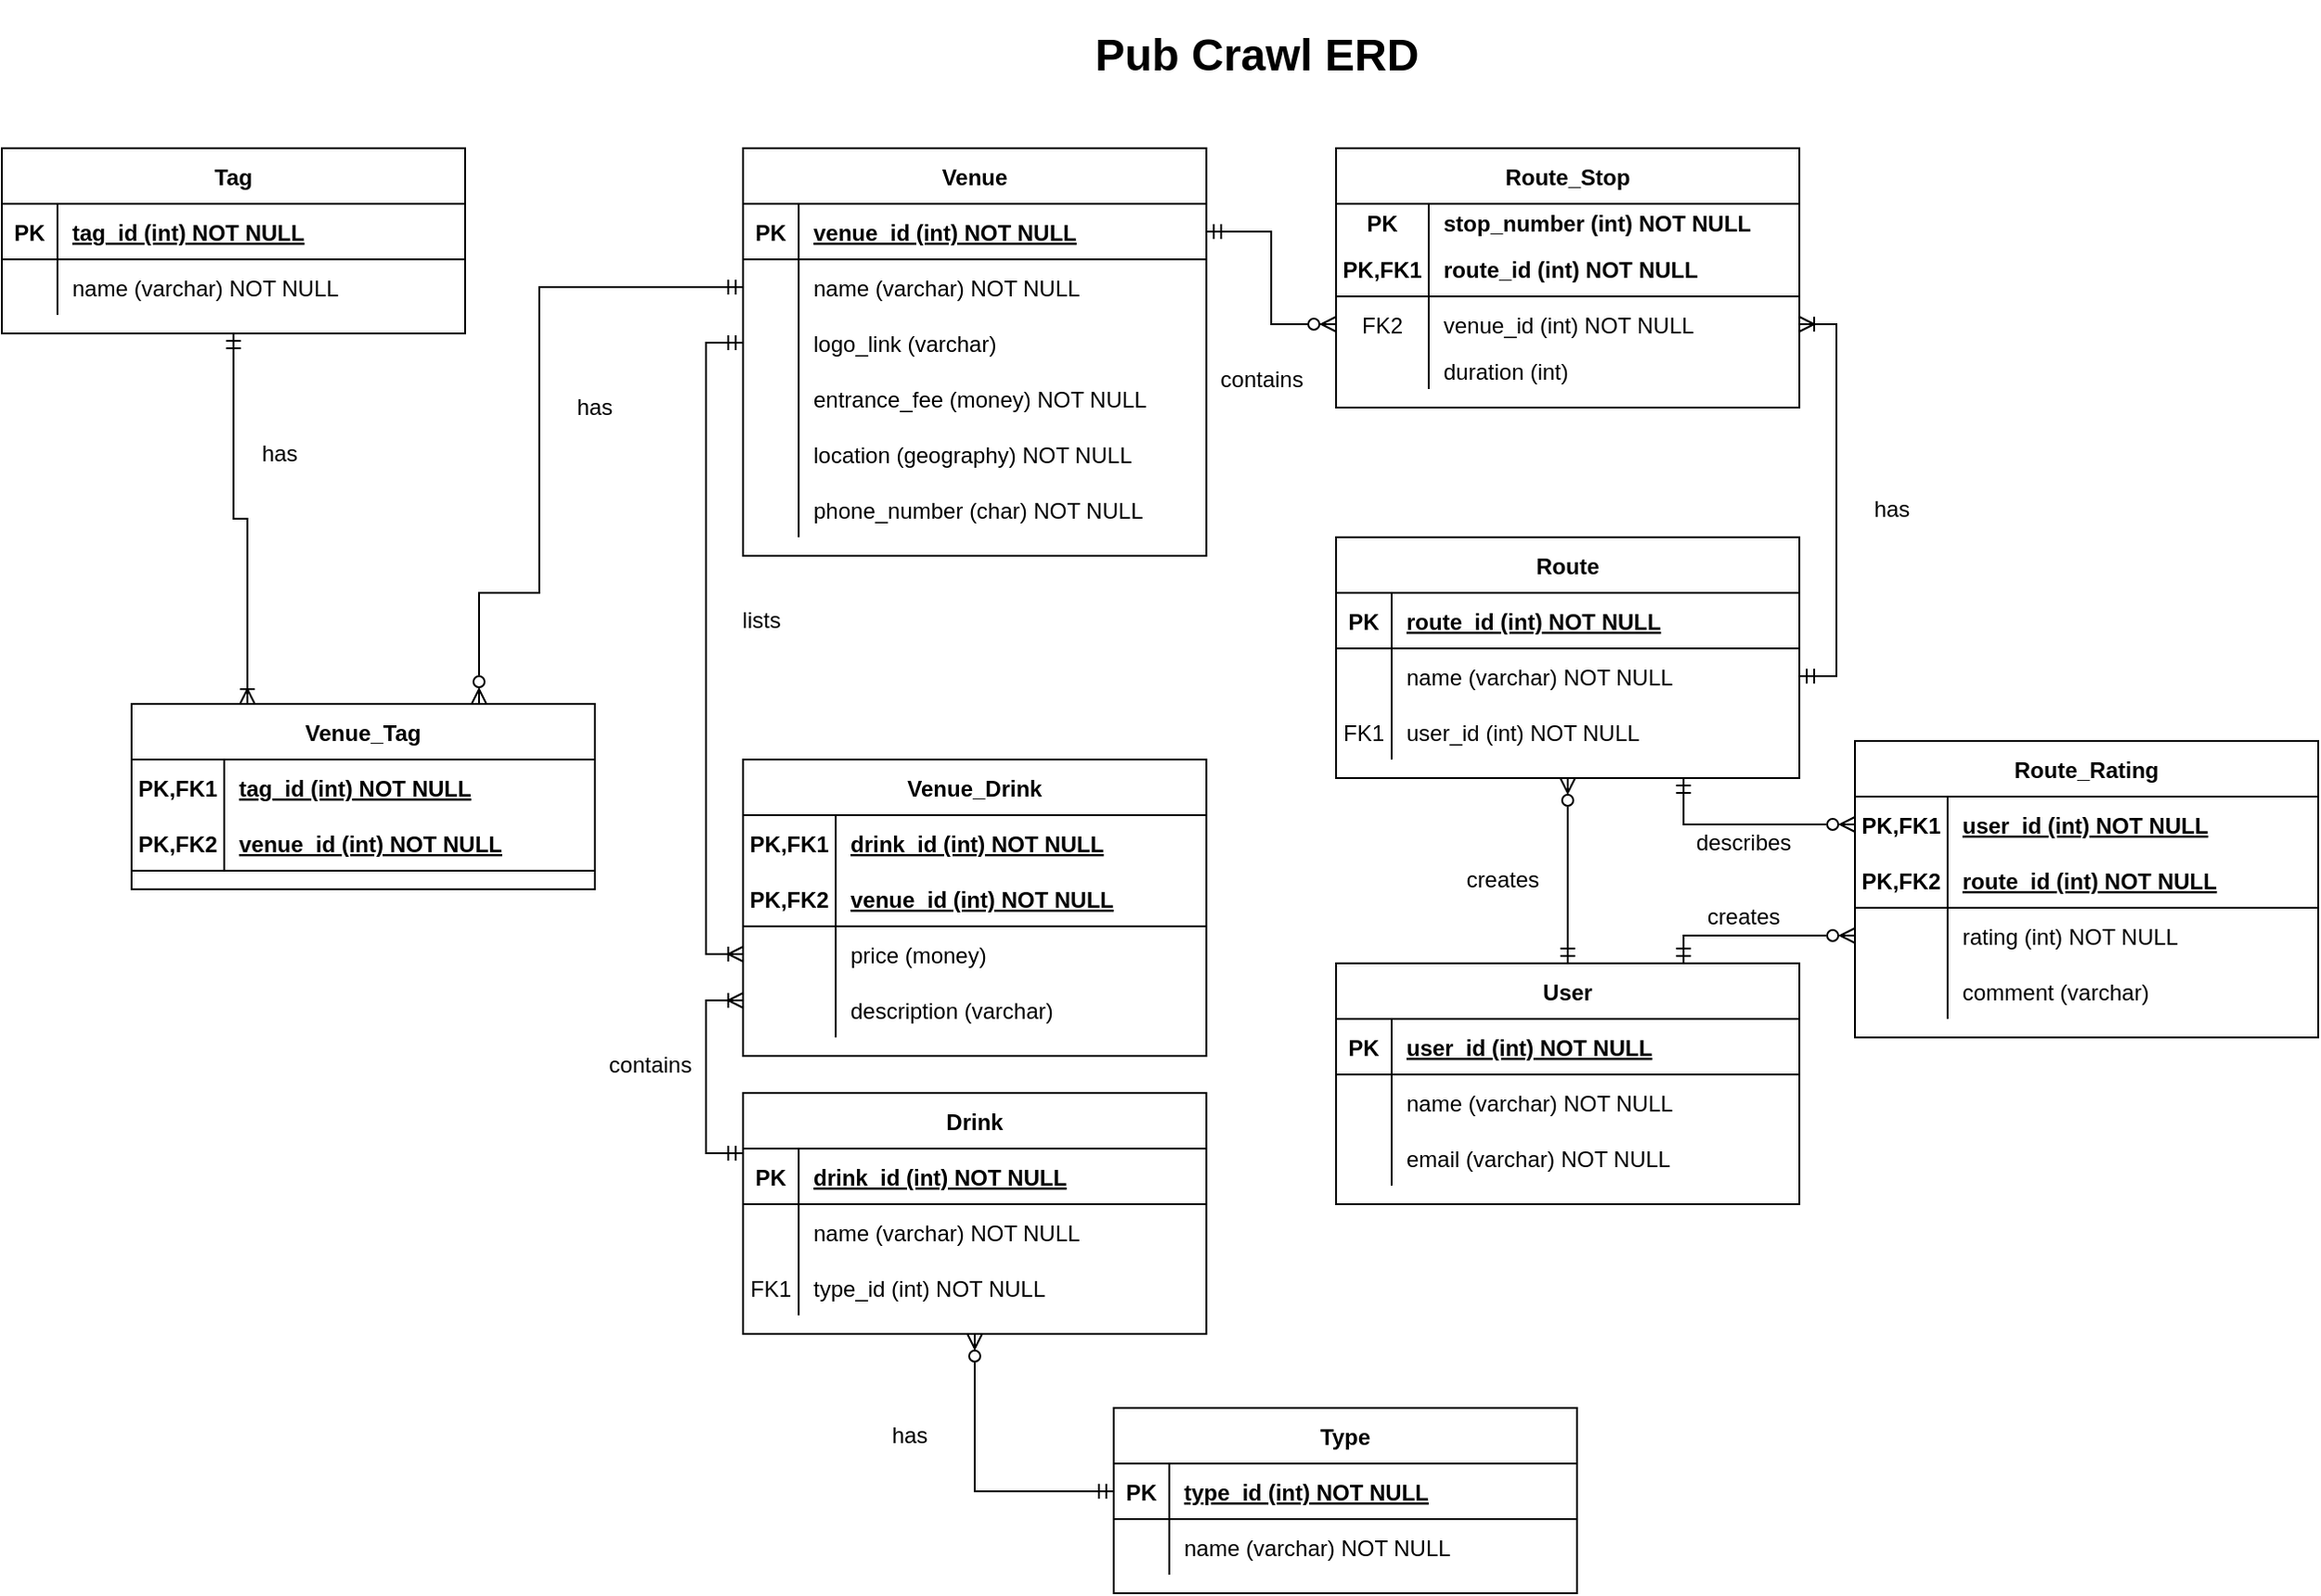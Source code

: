 <mxfile version="16.6.3" type="device"><diagram id="q8VqLJ0cI4sKRoZb-vTl" name="Page-1"><mxGraphModel dx="1422" dy="762" grid="1" gridSize="10" guides="1" tooltips="1" connect="1" arrows="1" fold="1" page="1" pageScale="1" pageWidth="850" pageHeight="1100" math="0" shadow="0"><root><mxCell id="0"/><mxCell id="1" parent="0"/><mxCell id="nJs7-vXQWtNhp1QJfy0s-273" value="" style="edgeStyle=orthogonalEdgeStyle;endArrow=ERzeroToMany;startArrow=ERmandOne;endFill=1;startFill=0;rounded=0;" parent="1" source="nJs7-vXQWtNhp1QJfy0s-302" target="nJs7-vXQWtNhp1QJfy0s-278" edge="1"><mxGeometry width="100" height="100" relative="1" as="geometry"><mxPoint x="660" y="710" as="sourcePoint"/><mxPoint x="760" y="610" as="targetPoint"/></mxGeometry></mxCell><mxCell id="nJs7-vXQWtNhp1QJfy0s-274" value="Route_Stop" style="shape=table;startSize=30;container=1;collapsible=1;childLayout=tableLayout;fixedRows=1;rowLines=0;fontStyle=1;align=center;resizeLast=1;" parent="1" vertex="1"><mxGeometry x="760" y="110" width="250" height="140" as="geometry"/></mxCell><mxCell id="nJs7-vXQWtNhp1QJfy0s-287" value="" style="shape=partialRectangle;collapsible=0;dropTarget=0;pointerEvents=0;fillColor=none;points=[[0,0.5],[1,0.5]];portConstraint=eastwest;top=0;left=0;right=0;bottom=0;" parent="nJs7-vXQWtNhp1QJfy0s-274" vertex="1"><mxGeometry y="30" width="250" height="20" as="geometry"/></mxCell><mxCell id="nJs7-vXQWtNhp1QJfy0s-288" value="PK" style="shape=partialRectangle;overflow=hidden;connectable=0;fillColor=none;top=0;left=0;bottom=0;right=0;fontStyle=1" parent="nJs7-vXQWtNhp1QJfy0s-287" vertex="1"><mxGeometry width="50" height="20" as="geometry"><mxRectangle width="50" height="20" as="alternateBounds"/></mxGeometry></mxCell><mxCell id="nJs7-vXQWtNhp1QJfy0s-289" value="stop_number (int) NOT NULL" style="shape=partialRectangle;overflow=hidden;connectable=0;fillColor=none;top=0;left=0;bottom=0;right=0;align=left;spacingLeft=6;fontStyle=1" parent="nJs7-vXQWtNhp1QJfy0s-287" vertex="1"><mxGeometry x="50" width="200" height="20" as="geometry"><mxRectangle width="200" height="20" as="alternateBounds"/></mxGeometry></mxCell><mxCell id="nJs7-vXQWtNhp1QJfy0s-275" value="" style="shape=partialRectangle;collapsible=0;dropTarget=0;pointerEvents=0;fillColor=none;points=[[0,0.5],[1,0.5]];portConstraint=eastwest;top=0;left=0;right=0;bottom=1;" parent="nJs7-vXQWtNhp1QJfy0s-274" vertex="1"><mxGeometry y="50" width="250" height="30" as="geometry"/></mxCell><mxCell id="nJs7-vXQWtNhp1QJfy0s-276" value="PK,FK1" style="shape=partialRectangle;overflow=hidden;connectable=0;fillColor=none;top=0;left=0;bottom=0;right=0;fontStyle=1;" parent="nJs7-vXQWtNhp1QJfy0s-275" vertex="1"><mxGeometry width="50" height="30" as="geometry"><mxRectangle width="50" height="30" as="alternateBounds"/></mxGeometry></mxCell><mxCell id="nJs7-vXQWtNhp1QJfy0s-277" value="" style="shape=partialRectangle;overflow=hidden;connectable=0;fillColor=none;top=0;left=0;bottom=0;right=0;align=left;spacingLeft=6;fontStyle=5;" parent="nJs7-vXQWtNhp1QJfy0s-275" vertex="1"><mxGeometry x="50" width="200" height="30" as="geometry"><mxRectangle width="200" height="30" as="alternateBounds"/></mxGeometry></mxCell><mxCell id="nJs7-vXQWtNhp1QJfy0s-278" value="" style="shape=partialRectangle;collapsible=0;dropTarget=0;pointerEvents=0;fillColor=none;points=[[0,0.5],[1,0.5]];portConstraint=eastwest;top=0;left=0;right=0;bottom=0;" parent="nJs7-vXQWtNhp1QJfy0s-274" vertex="1"><mxGeometry y="80" width="250" height="30" as="geometry"/></mxCell><mxCell id="nJs7-vXQWtNhp1QJfy0s-279" value="FK2" style="shape=partialRectangle;overflow=hidden;connectable=0;fillColor=none;top=0;left=0;bottom=0;right=0;" parent="nJs7-vXQWtNhp1QJfy0s-278" vertex="1"><mxGeometry width="50" height="30" as="geometry"><mxRectangle width="50" height="30" as="alternateBounds"/></mxGeometry></mxCell><mxCell id="nJs7-vXQWtNhp1QJfy0s-280" value="venue_id (int) NOT NULL" style="shape=partialRectangle;overflow=hidden;connectable=0;fillColor=none;top=0;left=0;bottom=0;right=0;align=left;spacingLeft=6;" parent="nJs7-vXQWtNhp1QJfy0s-278" vertex="1"><mxGeometry x="50" width="200" height="30" as="geometry"><mxRectangle width="200" height="30" as="alternateBounds"/></mxGeometry></mxCell><mxCell id="nJs7-vXQWtNhp1QJfy0s-284" value="" style="shape=partialRectangle;collapsible=0;dropTarget=0;pointerEvents=0;fillColor=none;points=[[0,0.5],[1,0.5]];portConstraint=eastwest;top=0;left=0;right=0;bottom=0;" parent="nJs7-vXQWtNhp1QJfy0s-274" vertex="1"><mxGeometry y="110" width="250" height="20" as="geometry"/></mxCell><mxCell id="nJs7-vXQWtNhp1QJfy0s-285" value="" style="shape=partialRectangle;overflow=hidden;connectable=0;fillColor=none;top=0;left=0;bottom=0;right=0;" parent="nJs7-vXQWtNhp1QJfy0s-284" vertex="1"><mxGeometry width="50" height="20" as="geometry"><mxRectangle width="50" height="20" as="alternateBounds"/></mxGeometry></mxCell><mxCell id="nJs7-vXQWtNhp1QJfy0s-286" value="duration (int) " style="shape=partialRectangle;overflow=hidden;connectable=0;fillColor=none;top=0;left=0;bottom=0;right=0;align=left;spacingLeft=6;" parent="nJs7-vXQWtNhp1QJfy0s-284" vertex="1"><mxGeometry x="50" width="200" height="20" as="geometry"><mxRectangle width="200" height="20" as="alternateBounds"/></mxGeometry></mxCell><mxCell id="nJs7-vXQWtNhp1QJfy0s-290" style="edgeStyle=orthogonalEdgeStyle;rounded=0;orthogonalLoop=1;jettySize=auto;html=1;exitX=0.5;exitY=1;exitDx=0;exitDy=0;entryX=0.5;entryY=0;entryDx=0;entryDy=0;startArrow=ERzeroToMany;startFill=0;endArrow=ERmandOne;endFill=0;" parent="1" source="nJs7-vXQWtNhp1QJfy0s-291" target="nJs7-vXQWtNhp1QJfy0s-353" edge="1"><mxGeometry relative="1" as="geometry"/></mxCell><mxCell id="nJs7-vXQWtNhp1QJfy0s-291" value="Route" style="shape=table;startSize=30;container=1;collapsible=1;childLayout=tableLayout;fixedRows=1;rowLines=0;fontStyle=1;align=center;resizeLast=1;" parent="1" vertex="1"><mxGeometry x="760" y="320" width="250" height="130" as="geometry"/></mxCell><mxCell id="nJs7-vXQWtNhp1QJfy0s-292" value="" style="shape=partialRectangle;collapsible=0;dropTarget=0;pointerEvents=0;fillColor=none;points=[[0,0.5],[1,0.5]];portConstraint=eastwest;top=0;left=0;right=0;bottom=1;" parent="nJs7-vXQWtNhp1QJfy0s-291" vertex="1"><mxGeometry y="30" width="250" height="30" as="geometry"/></mxCell><mxCell id="nJs7-vXQWtNhp1QJfy0s-293" value="PK" style="shape=partialRectangle;overflow=hidden;connectable=0;fillColor=none;top=0;left=0;bottom=0;right=0;fontStyle=1;" parent="nJs7-vXQWtNhp1QJfy0s-292" vertex="1"><mxGeometry width="30" height="30" as="geometry"><mxRectangle width="30" height="30" as="alternateBounds"/></mxGeometry></mxCell><mxCell id="nJs7-vXQWtNhp1QJfy0s-294" value="route_id (int) NOT NULL" style="shape=partialRectangle;overflow=hidden;connectable=0;fillColor=none;top=0;left=0;bottom=0;right=0;align=left;spacingLeft=6;fontStyle=5;" parent="nJs7-vXQWtNhp1QJfy0s-292" vertex="1"><mxGeometry x="30" width="220" height="30" as="geometry"><mxRectangle width="220" height="30" as="alternateBounds"/></mxGeometry></mxCell><mxCell id="nJs7-vXQWtNhp1QJfy0s-295" value="" style="shape=partialRectangle;collapsible=0;dropTarget=0;pointerEvents=0;fillColor=none;points=[[0,0.5],[1,0.5]];portConstraint=eastwest;top=0;left=0;right=0;bottom=0;" parent="nJs7-vXQWtNhp1QJfy0s-291" vertex="1"><mxGeometry y="60" width="250" height="30" as="geometry"/></mxCell><mxCell id="nJs7-vXQWtNhp1QJfy0s-296" value="" style="shape=partialRectangle;overflow=hidden;connectable=0;fillColor=none;top=0;left=0;bottom=0;right=0;" parent="nJs7-vXQWtNhp1QJfy0s-295" vertex="1"><mxGeometry width="30" height="30" as="geometry"><mxRectangle width="30" height="30" as="alternateBounds"/></mxGeometry></mxCell><mxCell id="nJs7-vXQWtNhp1QJfy0s-297" value="name (varchar) NOT NULL" style="shape=partialRectangle;overflow=hidden;connectable=0;fillColor=none;top=0;left=0;bottom=0;right=0;align=left;spacingLeft=6;" parent="nJs7-vXQWtNhp1QJfy0s-295" vertex="1"><mxGeometry x="30" width="220" height="30" as="geometry"><mxRectangle width="220" height="30" as="alternateBounds"/></mxGeometry></mxCell><mxCell id="nJs7-vXQWtNhp1QJfy0s-298" value="" style="shape=partialRectangle;collapsible=0;dropTarget=0;pointerEvents=0;fillColor=none;points=[[0,0.5],[1,0.5]];portConstraint=eastwest;top=0;left=0;right=0;bottom=0;" parent="nJs7-vXQWtNhp1QJfy0s-291" vertex="1"><mxGeometry y="90" width="250" height="30" as="geometry"/></mxCell><mxCell id="nJs7-vXQWtNhp1QJfy0s-299" value="FK1" style="shape=partialRectangle;overflow=hidden;connectable=0;fillColor=none;top=0;left=0;bottom=0;right=0;" parent="nJs7-vXQWtNhp1QJfy0s-298" vertex="1"><mxGeometry width="30" height="30" as="geometry"><mxRectangle width="30" height="30" as="alternateBounds"/></mxGeometry></mxCell><mxCell id="nJs7-vXQWtNhp1QJfy0s-300" value="user_id (int) NOT NULL" style="shape=partialRectangle;overflow=hidden;connectable=0;fillColor=none;top=0;left=0;bottom=0;right=0;align=left;spacingLeft=6;" parent="nJs7-vXQWtNhp1QJfy0s-298" vertex="1"><mxGeometry x="30" width="220" height="30" as="geometry"><mxRectangle width="220" height="30" as="alternateBounds"/></mxGeometry></mxCell><mxCell id="nJs7-vXQWtNhp1QJfy0s-301" value="Venue" style="shape=table;startSize=30;container=1;collapsible=1;childLayout=tableLayout;fixedRows=1;rowLines=0;fontStyle=1;align=center;resizeLast=1;" parent="1" vertex="1"><mxGeometry x="440" y="110" width="250" height="220" as="geometry"/></mxCell><mxCell id="nJs7-vXQWtNhp1QJfy0s-302" value="" style="shape=partialRectangle;collapsible=0;dropTarget=0;pointerEvents=0;fillColor=none;points=[[0,0.5],[1,0.5]];portConstraint=eastwest;top=0;left=0;right=0;bottom=1;" parent="nJs7-vXQWtNhp1QJfy0s-301" vertex="1"><mxGeometry y="30" width="250" height="30" as="geometry"/></mxCell><mxCell id="nJs7-vXQWtNhp1QJfy0s-303" value="PK" style="shape=partialRectangle;overflow=hidden;connectable=0;fillColor=none;top=0;left=0;bottom=0;right=0;fontStyle=1;" parent="nJs7-vXQWtNhp1QJfy0s-302" vertex="1"><mxGeometry width="30" height="30" as="geometry"><mxRectangle width="30" height="30" as="alternateBounds"/></mxGeometry></mxCell><mxCell id="nJs7-vXQWtNhp1QJfy0s-304" value="venue_id (int) NOT NULL" style="shape=partialRectangle;overflow=hidden;connectable=0;fillColor=none;top=0;left=0;bottom=0;right=0;align=left;spacingLeft=6;fontStyle=5;" parent="nJs7-vXQWtNhp1QJfy0s-302" vertex="1"><mxGeometry x="30" width="220" height="30" as="geometry"><mxRectangle width="220" height="30" as="alternateBounds"/></mxGeometry></mxCell><mxCell id="nJs7-vXQWtNhp1QJfy0s-305" value="" style="shape=partialRectangle;collapsible=0;dropTarget=0;pointerEvents=0;fillColor=none;points=[[0,0.5],[1,0.5]];portConstraint=eastwest;top=0;left=0;right=0;bottom=0;" parent="nJs7-vXQWtNhp1QJfy0s-301" vertex="1"><mxGeometry y="60" width="250" height="30" as="geometry"/></mxCell><mxCell id="nJs7-vXQWtNhp1QJfy0s-306" value="" style="shape=partialRectangle;overflow=hidden;connectable=0;fillColor=none;top=0;left=0;bottom=0;right=0;" parent="nJs7-vXQWtNhp1QJfy0s-305" vertex="1"><mxGeometry width="30" height="30" as="geometry"><mxRectangle width="30" height="30" as="alternateBounds"/></mxGeometry></mxCell><mxCell id="nJs7-vXQWtNhp1QJfy0s-307" value="name (varchar) NOT NULL" style="shape=partialRectangle;overflow=hidden;connectable=0;fillColor=none;top=0;left=0;bottom=0;right=0;align=left;spacingLeft=6;" parent="nJs7-vXQWtNhp1QJfy0s-305" vertex="1"><mxGeometry x="30" width="220" height="30" as="geometry"><mxRectangle width="220" height="30" as="alternateBounds"/></mxGeometry></mxCell><mxCell id="Vbo9a4j8i0fwLlzCL2MI-25" value="" style="shape=partialRectangle;collapsible=0;dropTarget=0;pointerEvents=0;fillColor=none;points=[[0,0.5],[1,0.5]];portConstraint=eastwest;top=0;left=0;right=0;bottom=0;" vertex="1" parent="nJs7-vXQWtNhp1QJfy0s-301"><mxGeometry y="90" width="250" height="30" as="geometry"/></mxCell><mxCell id="Vbo9a4j8i0fwLlzCL2MI-26" value="" style="shape=partialRectangle;overflow=hidden;connectable=0;fillColor=none;top=0;left=0;bottom=0;right=0;" vertex="1" parent="Vbo9a4j8i0fwLlzCL2MI-25"><mxGeometry width="30" height="30" as="geometry"><mxRectangle width="30" height="30" as="alternateBounds"/></mxGeometry></mxCell><mxCell id="Vbo9a4j8i0fwLlzCL2MI-27" value="logo_link (varchar)" style="shape=partialRectangle;overflow=hidden;connectable=0;fillColor=none;top=0;left=0;bottom=0;right=0;align=left;spacingLeft=6;" vertex="1" parent="Vbo9a4j8i0fwLlzCL2MI-25"><mxGeometry x="30" width="220" height="30" as="geometry"><mxRectangle width="220" height="30" as="alternateBounds"/></mxGeometry></mxCell><mxCell id="nJs7-vXQWtNhp1QJfy0s-317" value="" style="shape=partialRectangle;collapsible=0;dropTarget=0;pointerEvents=0;fillColor=none;points=[[0,0.5],[1,0.5]];portConstraint=eastwest;top=0;left=0;right=0;bottom=0;" parent="nJs7-vXQWtNhp1QJfy0s-301" vertex="1"><mxGeometry y="120" width="250" height="30" as="geometry"/></mxCell><mxCell id="nJs7-vXQWtNhp1QJfy0s-318" value="" style="shape=partialRectangle;overflow=hidden;connectable=0;fillColor=none;top=0;left=0;bottom=0;right=0;" parent="nJs7-vXQWtNhp1QJfy0s-317" vertex="1"><mxGeometry width="30" height="30" as="geometry"><mxRectangle width="30" height="30" as="alternateBounds"/></mxGeometry></mxCell><mxCell id="nJs7-vXQWtNhp1QJfy0s-319" value="entrance_fee (money) NOT NULL" style="shape=partialRectangle;overflow=hidden;connectable=0;fillColor=none;top=0;left=0;bottom=0;right=0;align=left;spacingLeft=6;" parent="nJs7-vXQWtNhp1QJfy0s-317" vertex="1"><mxGeometry x="30" width="220" height="30" as="geometry"><mxRectangle width="220" height="30" as="alternateBounds"/></mxGeometry></mxCell><mxCell id="nJs7-vXQWtNhp1QJfy0s-320" value="" style="shape=partialRectangle;collapsible=0;dropTarget=0;pointerEvents=0;fillColor=none;points=[[0,0.5],[1,0.5]];portConstraint=eastwest;top=0;left=0;right=0;bottom=0;" parent="nJs7-vXQWtNhp1QJfy0s-301" vertex="1"><mxGeometry y="150" width="250" height="30" as="geometry"/></mxCell><mxCell id="nJs7-vXQWtNhp1QJfy0s-321" value="" style="shape=partialRectangle;overflow=hidden;connectable=0;fillColor=none;top=0;left=0;bottom=0;right=0;" parent="nJs7-vXQWtNhp1QJfy0s-320" vertex="1"><mxGeometry width="30" height="30" as="geometry"><mxRectangle width="30" height="30" as="alternateBounds"/></mxGeometry></mxCell><mxCell id="nJs7-vXQWtNhp1QJfy0s-322" value="location (geography) NOT NULL" style="shape=partialRectangle;overflow=hidden;connectable=0;fillColor=none;top=0;left=0;bottom=0;right=0;align=left;spacingLeft=6;" parent="nJs7-vXQWtNhp1QJfy0s-320" vertex="1"><mxGeometry x="30" width="220" height="30" as="geometry"><mxRectangle width="220" height="30" as="alternateBounds"/></mxGeometry></mxCell><mxCell id="nJs7-vXQWtNhp1QJfy0s-323" value="" style="shape=partialRectangle;collapsible=0;dropTarget=0;pointerEvents=0;fillColor=none;points=[[0,0.5],[1,0.5]];portConstraint=eastwest;top=0;left=0;right=0;bottom=0;" parent="nJs7-vXQWtNhp1QJfy0s-301" vertex="1"><mxGeometry y="180" width="250" height="30" as="geometry"/></mxCell><mxCell id="nJs7-vXQWtNhp1QJfy0s-324" value="" style="shape=partialRectangle;overflow=hidden;connectable=0;fillColor=none;top=0;left=0;bottom=0;right=0;" parent="nJs7-vXQWtNhp1QJfy0s-323" vertex="1"><mxGeometry width="30" height="30" as="geometry"><mxRectangle width="30" height="30" as="alternateBounds"/></mxGeometry></mxCell><mxCell id="nJs7-vXQWtNhp1QJfy0s-325" value="phone_number (char) NOT NULL" style="shape=partialRectangle;overflow=hidden;connectable=0;fillColor=none;top=0;left=0;bottom=0;right=0;align=left;spacingLeft=6;" parent="nJs7-vXQWtNhp1QJfy0s-323" vertex="1"><mxGeometry x="30" width="220" height="30" as="geometry"><mxRectangle width="220" height="30" as="alternateBounds"/></mxGeometry></mxCell><mxCell id="nJs7-vXQWtNhp1QJfy0s-326" value="Venue_Drink" style="shape=table;startSize=30;container=1;collapsible=1;childLayout=tableLayout;fixedRows=1;rowLines=0;fontStyle=1;align=center;resizeLast=1;" parent="1" vertex="1"><mxGeometry x="440" y="440" width="250" height="160" as="geometry"/></mxCell><mxCell id="nJs7-vXQWtNhp1QJfy0s-327" value="" style="shape=partialRectangle;collapsible=0;dropTarget=0;pointerEvents=0;fillColor=none;points=[[0,0.5],[1,0.5]];portConstraint=eastwest;top=0;left=0;right=0;bottom=1;strokeColor=none;" parent="nJs7-vXQWtNhp1QJfy0s-326" vertex="1"><mxGeometry y="30" width="250" height="30" as="geometry"/></mxCell><mxCell id="nJs7-vXQWtNhp1QJfy0s-328" value="PK,FK1" style="shape=partialRectangle;overflow=hidden;connectable=0;fillColor=none;top=0;left=0;bottom=0;right=0;fontStyle=1;" parent="nJs7-vXQWtNhp1QJfy0s-327" vertex="1"><mxGeometry width="50" height="30" as="geometry"><mxRectangle width="50" height="30" as="alternateBounds"/></mxGeometry></mxCell><mxCell id="nJs7-vXQWtNhp1QJfy0s-329" value="drink_id (int) NOT NULL" style="shape=partialRectangle;overflow=hidden;connectable=0;fillColor=none;top=0;left=0;bottom=0;right=0;align=left;spacingLeft=6;fontStyle=5;" parent="nJs7-vXQWtNhp1QJfy0s-327" vertex="1"><mxGeometry x="50" width="200" height="30" as="geometry"><mxRectangle width="200" height="30" as="alternateBounds"/></mxGeometry></mxCell><mxCell id="nJs7-vXQWtNhp1QJfy0s-330" value="" style="shape=partialRectangle;collapsible=0;dropTarget=0;pointerEvents=0;fillColor=none;points=[[0,0.5],[1,0.5]];portConstraint=eastwest;top=0;left=0;right=0;bottom=1;" parent="nJs7-vXQWtNhp1QJfy0s-326" vertex="1"><mxGeometry y="60" width="250" height="30" as="geometry"/></mxCell><mxCell id="nJs7-vXQWtNhp1QJfy0s-331" value="PK,FK2" style="shape=partialRectangle;overflow=hidden;connectable=0;fillColor=none;top=0;left=0;bottom=0;right=0;fontStyle=1;" parent="nJs7-vXQWtNhp1QJfy0s-330" vertex="1"><mxGeometry width="50" height="30" as="geometry"><mxRectangle width="50" height="30" as="alternateBounds"/></mxGeometry></mxCell><mxCell id="nJs7-vXQWtNhp1QJfy0s-332" value="venue_id (int) NOT NULL" style="shape=partialRectangle;overflow=hidden;connectable=0;fillColor=none;top=0;left=0;bottom=0;right=0;align=left;spacingLeft=6;fontStyle=5;" parent="nJs7-vXQWtNhp1QJfy0s-330" vertex="1"><mxGeometry x="50" width="200" height="30" as="geometry"><mxRectangle width="200" height="30" as="alternateBounds"/></mxGeometry></mxCell><mxCell id="nJs7-vXQWtNhp1QJfy0s-333" value="" style="shape=partialRectangle;collapsible=0;dropTarget=0;pointerEvents=0;fillColor=none;points=[[0,0.5],[1,0.5]];portConstraint=eastwest;top=0;left=0;right=0;bottom=0;" parent="nJs7-vXQWtNhp1QJfy0s-326" vertex="1"><mxGeometry y="90" width="250" height="30" as="geometry"/></mxCell><mxCell id="nJs7-vXQWtNhp1QJfy0s-334" value="" style="shape=partialRectangle;overflow=hidden;connectable=0;fillColor=none;top=0;left=0;bottom=0;right=0;" parent="nJs7-vXQWtNhp1QJfy0s-333" vertex="1"><mxGeometry width="50" height="30" as="geometry"><mxRectangle width="50" height="30" as="alternateBounds"/></mxGeometry></mxCell><mxCell id="nJs7-vXQWtNhp1QJfy0s-335" value="price (money)" style="shape=partialRectangle;overflow=hidden;connectable=0;fillColor=none;top=0;left=0;bottom=0;right=0;align=left;spacingLeft=6;" parent="nJs7-vXQWtNhp1QJfy0s-333" vertex="1"><mxGeometry x="50" width="200" height="30" as="geometry"><mxRectangle width="200" height="30" as="alternateBounds"/></mxGeometry></mxCell><mxCell id="nJs7-vXQWtNhp1QJfy0s-336" value="" style="shape=partialRectangle;collapsible=0;dropTarget=0;pointerEvents=0;fillColor=none;points=[[0,0.5],[1,0.5]];portConstraint=eastwest;top=0;left=0;right=0;bottom=0;" parent="nJs7-vXQWtNhp1QJfy0s-326" vertex="1"><mxGeometry y="120" width="250" height="30" as="geometry"/></mxCell><mxCell id="nJs7-vXQWtNhp1QJfy0s-337" value="" style="shape=partialRectangle;overflow=hidden;connectable=0;fillColor=none;top=0;left=0;bottom=0;right=0;" parent="nJs7-vXQWtNhp1QJfy0s-336" vertex="1"><mxGeometry width="50" height="30" as="geometry"><mxRectangle width="50" height="30" as="alternateBounds"/></mxGeometry></mxCell><mxCell id="nJs7-vXQWtNhp1QJfy0s-338" value="description (varchar) " style="shape=partialRectangle;overflow=hidden;connectable=0;fillColor=none;top=0;left=0;bottom=0;right=0;align=left;spacingLeft=6;" parent="nJs7-vXQWtNhp1QJfy0s-336" vertex="1"><mxGeometry x="50" width="200" height="30" as="geometry"><mxRectangle width="200" height="30" as="alternateBounds"/></mxGeometry></mxCell><mxCell id="nJs7-vXQWtNhp1QJfy0s-339" style="edgeStyle=orthogonalEdgeStyle;rounded=0;orthogonalLoop=1;jettySize=auto;html=1;exitX=0.5;exitY=1;exitDx=0;exitDy=0;entryX=0;entryY=0.5;entryDx=0;entryDy=0;startArrow=ERzeroToMany;startFill=0;endArrow=ERmandOne;endFill=0;" parent="1" source="nJs7-vXQWtNhp1QJfy0s-340" target="nJs7-vXQWtNhp1QJfy0s-402" edge="1"><mxGeometry relative="1" as="geometry"/></mxCell><mxCell id="nJs7-vXQWtNhp1QJfy0s-340" value="Drink" style="shape=table;startSize=30;container=1;collapsible=1;childLayout=tableLayout;fixedRows=1;rowLines=0;fontStyle=1;align=center;resizeLast=1;" parent="1" vertex="1"><mxGeometry x="440" y="620" width="250" height="130" as="geometry"/></mxCell><mxCell id="nJs7-vXQWtNhp1QJfy0s-341" value="" style="shape=partialRectangle;collapsible=0;dropTarget=0;pointerEvents=0;fillColor=none;points=[[0,0.5],[1,0.5]];portConstraint=eastwest;top=0;left=0;right=0;bottom=1;" parent="nJs7-vXQWtNhp1QJfy0s-340" vertex="1"><mxGeometry y="30" width="250" height="30" as="geometry"/></mxCell><mxCell id="nJs7-vXQWtNhp1QJfy0s-342" value="PK" style="shape=partialRectangle;overflow=hidden;connectable=0;fillColor=none;top=0;left=0;bottom=0;right=0;fontStyle=1;" parent="nJs7-vXQWtNhp1QJfy0s-341" vertex="1"><mxGeometry width="30" height="30" as="geometry"><mxRectangle width="30" height="30" as="alternateBounds"/></mxGeometry></mxCell><mxCell id="nJs7-vXQWtNhp1QJfy0s-343" value="drink_id (int) NOT NULL" style="shape=partialRectangle;overflow=hidden;connectable=0;fillColor=none;top=0;left=0;bottom=0;right=0;align=left;spacingLeft=6;fontStyle=5;" parent="nJs7-vXQWtNhp1QJfy0s-341" vertex="1"><mxGeometry x="30" width="220" height="30" as="geometry"><mxRectangle width="220" height="30" as="alternateBounds"/></mxGeometry></mxCell><mxCell id="nJs7-vXQWtNhp1QJfy0s-344" value="" style="shape=partialRectangle;collapsible=0;dropTarget=0;pointerEvents=0;fillColor=none;points=[[0,0.5],[1,0.5]];portConstraint=eastwest;top=0;left=0;right=0;bottom=0;" parent="nJs7-vXQWtNhp1QJfy0s-340" vertex="1"><mxGeometry y="60" width="250" height="30" as="geometry"/></mxCell><mxCell id="nJs7-vXQWtNhp1QJfy0s-345" value="" style="shape=partialRectangle;overflow=hidden;connectable=0;fillColor=none;top=0;left=0;bottom=0;right=0;" parent="nJs7-vXQWtNhp1QJfy0s-344" vertex="1"><mxGeometry width="30" height="30" as="geometry"><mxRectangle width="30" height="30" as="alternateBounds"/></mxGeometry></mxCell><mxCell id="nJs7-vXQWtNhp1QJfy0s-346" value="name (varchar) NOT NULL" style="shape=partialRectangle;overflow=hidden;connectable=0;fillColor=none;top=0;left=0;bottom=0;right=0;align=left;spacingLeft=6;" parent="nJs7-vXQWtNhp1QJfy0s-344" vertex="1"><mxGeometry x="30" width="220" height="30" as="geometry"><mxRectangle width="220" height="30" as="alternateBounds"/></mxGeometry></mxCell><mxCell id="nJs7-vXQWtNhp1QJfy0s-347" value="" style="shape=partialRectangle;collapsible=0;dropTarget=0;pointerEvents=0;fillColor=none;points=[[0,0.5],[1,0.5]];portConstraint=eastwest;top=0;left=0;right=0;bottom=0;" parent="nJs7-vXQWtNhp1QJfy0s-340" vertex="1"><mxGeometry y="90" width="250" height="30" as="geometry"/></mxCell><mxCell id="nJs7-vXQWtNhp1QJfy0s-348" value="FK1" style="shape=partialRectangle;overflow=hidden;connectable=0;fillColor=none;top=0;left=0;bottom=0;right=0;" parent="nJs7-vXQWtNhp1QJfy0s-347" vertex="1"><mxGeometry width="30" height="30" as="geometry"><mxRectangle width="30" height="30" as="alternateBounds"/></mxGeometry></mxCell><mxCell id="nJs7-vXQWtNhp1QJfy0s-349" value="type_id (int) NOT NULL" style="shape=partialRectangle;overflow=hidden;connectable=0;fillColor=none;top=0;left=0;bottom=0;right=0;align=left;spacingLeft=6;" parent="nJs7-vXQWtNhp1QJfy0s-347" vertex="1"><mxGeometry x="30" width="220" height="30" as="geometry"><mxRectangle width="220" height="30" as="alternateBounds"/></mxGeometry></mxCell><mxCell id="nJs7-vXQWtNhp1QJfy0s-350" style="edgeStyle=orthogonalEdgeStyle;rounded=0;orthogonalLoop=1;jettySize=auto;html=1;exitX=0;exitY=0.5;exitDx=0;exitDy=0;entryX=0;entryY=0.5;entryDx=0;entryDy=0;endArrow=ERoneToMany;endFill=0;startArrow=ERmandOne;startFill=0;" parent="1" edge="1"><mxGeometry relative="1" as="geometry"><mxPoint x="440" y="545" as="targetPoint"/><Array as="points"><mxPoint x="420" y="215"/><mxPoint x="420" y="545"/></Array><mxPoint x="440" y="215" as="sourcePoint"/></mxGeometry></mxCell><mxCell id="nJs7-vXQWtNhp1QJfy0s-351" style="edgeStyle=orthogonalEdgeStyle;rounded=0;orthogonalLoop=1;jettySize=auto;html=1;exitX=0;exitY=0.25;exitDx=0;exitDy=0;startArrow=ERmandOne;startFill=0;endArrow=ERoneToMany;endFill=0;" parent="1" source="nJs7-vXQWtNhp1QJfy0s-340" edge="1"><mxGeometry relative="1" as="geometry"><mxPoint x="440" y="725" as="sourcePoint"/><Array as="points"><mxPoint x="420" y="653"/><mxPoint x="420" y="570"/></Array><mxPoint x="440" y="570" as="targetPoint"/></mxGeometry></mxCell><mxCell id="nJs7-vXQWtNhp1QJfy0s-352" style="edgeStyle=orthogonalEdgeStyle;rounded=0;orthogonalLoop=1;jettySize=auto;html=1;exitX=1;exitY=0.5;exitDx=0;exitDy=0;entryX=1;entryY=0.5;entryDx=0;entryDy=0;startArrow=ERmandOne;startFill=0;endArrow=ERoneToMany;endFill=0;" parent="1" source="nJs7-vXQWtNhp1QJfy0s-295" target="nJs7-vXQWtNhp1QJfy0s-278" edge="1"><mxGeometry relative="1" as="geometry"/></mxCell><mxCell id="nJs7-vXQWtNhp1QJfy0s-353" value="User" style="shape=table;startSize=30;container=1;collapsible=1;childLayout=tableLayout;fixedRows=1;rowLines=0;fontStyle=1;align=center;resizeLast=1;" parent="1" vertex="1"><mxGeometry x="760" y="550" width="250" height="130" as="geometry"/></mxCell><mxCell id="nJs7-vXQWtNhp1QJfy0s-354" value="" style="shape=partialRectangle;collapsible=0;dropTarget=0;pointerEvents=0;fillColor=none;points=[[0,0.5],[1,0.5]];portConstraint=eastwest;top=0;left=0;right=0;bottom=1;" parent="nJs7-vXQWtNhp1QJfy0s-353" vertex="1"><mxGeometry y="30" width="250" height="30" as="geometry"/></mxCell><mxCell id="nJs7-vXQWtNhp1QJfy0s-355" value="PK" style="shape=partialRectangle;overflow=hidden;connectable=0;fillColor=none;top=0;left=0;bottom=0;right=0;fontStyle=1;" parent="nJs7-vXQWtNhp1QJfy0s-354" vertex="1"><mxGeometry width="30" height="30" as="geometry"><mxRectangle width="30" height="30" as="alternateBounds"/></mxGeometry></mxCell><mxCell id="nJs7-vXQWtNhp1QJfy0s-356" value="user_id (int) NOT NULL" style="shape=partialRectangle;overflow=hidden;connectable=0;fillColor=none;top=0;left=0;bottom=0;right=0;align=left;spacingLeft=6;fontStyle=5;" parent="nJs7-vXQWtNhp1QJfy0s-354" vertex="1"><mxGeometry x="30" width="220" height="30" as="geometry"><mxRectangle width="220" height="30" as="alternateBounds"/></mxGeometry></mxCell><mxCell id="nJs7-vXQWtNhp1QJfy0s-357" value="" style="shape=partialRectangle;collapsible=0;dropTarget=0;pointerEvents=0;fillColor=none;points=[[0,0.5],[1,0.5]];portConstraint=eastwest;top=0;left=0;right=0;bottom=0;" parent="nJs7-vXQWtNhp1QJfy0s-353" vertex="1"><mxGeometry y="60" width="250" height="30" as="geometry"/></mxCell><mxCell id="nJs7-vXQWtNhp1QJfy0s-358" value="" style="shape=partialRectangle;overflow=hidden;connectable=0;fillColor=none;top=0;left=0;bottom=0;right=0;" parent="nJs7-vXQWtNhp1QJfy0s-357" vertex="1"><mxGeometry width="30" height="30" as="geometry"><mxRectangle width="30" height="30" as="alternateBounds"/></mxGeometry></mxCell><mxCell id="nJs7-vXQWtNhp1QJfy0s-359" value="name (varchar) NOT NULL" style="shape=partialRectangle;overflow=hidden;connectable=0;fillColor=none;top=0;left=0;bottom=0;right=0;align=left;spacingLeft=6;" parent="nJs7-vXQWtNhp1QJfy0s-357" vertex="1"><mxGeometry x="30" width="220" height="30" as="geometry"><mxRectangle width="220" height="30" as="alternateBounds"/></mxGeometry></mxCell><mxCell id="nJs7-vXQWtNhp1QJfy0s-360" value="" style="shape=partialRectangle;collapsible=0;dropTarget=0;pointerEvents=0;fillColor=none;points=[[0,0.5],[1,0.5]];portConstraint=eastwest;top=0;left=0;right=0;bottom=0;" parent="nJs7-vXQWtNhp1QJfy0s-353" vertex="1"><mxGeometry y="90" width="250" height="30" as="geometry"/></mxCell><mxCell id="nJs7-vXQWtNhp1QJfy0s-361" value="" style="shape=partialRectangle;overflow=hidden;connectable=0;fillColor=none;top=0;left=0;bottom=0;right=0;" parent="nJs7-vXQWtNhp1QJfy0s-360" vertex="1"><mxGeometry width="30" height="30" as="geometry"><mxRectangle width="30" height="30" as="alternateBounds"/></mxGeometry></mxCell><mxCell id="nJs7-vXQWtNhp1QJfy0s-362" value="email (varchar) NOT NULL" style="shape=partialRectangle;overflow=hidden;connectable=0;fillColor=none;top=0;left=0;bottom=0;right=0;align=left;spacingLeft=6;" parent="nJs7-vXQWtNhp1QJfy0s-360" vertex="1"><mxGeometry x="30" width="220" height="30" as="geometry"><mxRectangle width="220" height="30" as="alternateBounds"/></mxGeometry></mxCell><mxCell id="nJs7-vXQWtNhp1QJfy0s-363" value="lists" style="text;html=1;strokeColor=none;fillColor=none;align=center;verticalAlign=middle;whiteSpace=wrap;rounded=0;" parent="1" vertex="1"><mxGeometry x="420" y="350" width="60" height="30" as="geometry"/></mxCell><mxCell id="nJs7-vXQWtNhp1QJfy0s-364" value="contains" style="text;html=1;strokeColor=none;fillColor=none;align=center;verticalAlign=middle;whiteSpace=wrap;rounded=0;" parent="1" vertex="1"><mxGeometry x="360" y="590" width="60" height="30" as="geometry"/></mxCell><mxCell id="nJs7-vXQWtNhp1QJfy0s-365" value="contains" style="text;html=1;strokeColor=none;fillColor=none;align=center;verticalAlign=middle;whiteSpace=wrap;rounded=0;" parent="1" vertex="1"><mxGeometry x="690" y="220" width="60" height="30" as="geometry"/></mxCell><mxCell id="nJs7-vXQWtNhp1QJfy0s-366" value="has" style="text;html=1;strokeColor=none;fillColor=none;align=center;verticalAlign=middle;whiteSpace=wrap;rounded=0;" parent="1" vertex="1"><mxGeometry x="1030" y="290" width="60" height="30" as="geometry"/></mxCell><mxCell id="nJs7-vXQWtNhp1QJfy0s-367" value="&lt;h1&gt;Pub Crawl ERD&lt;/h1&gt;" style="text;html=1;strokeColor=none;fillColor=none;spacing=5;spacingTop=-20;whiteSpace=wrap;overflow=hidden;rounded=0;" parent="1" vertex="1"><mxGeometry x="625" y="40" width="190" height="40" as="geometry"/></mxCell><mxCell id="nJs7-vXQWtNhp1QJfy0s-368" value="Tag" style="shape=table;startSize=30;container=1;collapsible=1;childLayout=tableLayout;fixedRows=1;rowLines=0;fontStyle=1;align=center;resizeLast=1;" parent="1" vertex="1"><mxGeometry x="40" y="110" width="250" height="100" as="geometry"/></mxCell><mxCell id="nJs7-vXQWtNhp1QJfy0s-369" value="" style="shape=partialRectangle;collapsible=0;dropTarget=0;pointerEvents=0;fillColor=none;points=[[0,0.5],[1,0.5]];portConstraint=eastwest;top=0;left=0;right=0;bottom=1;" parent="nJs7-vXQWtNhp1QJfy0s-368" vertex="1"><mxGeometry y="30" width="250" height="30" as="geometry"/></mxCell><mxCell id="nJs7-vXQWtNhp1QJfy0s-370" value="PK" style="shape=partialRectangle;overflow=hidden;connectable=0;fillColor=none;top=0;left=0;bottom=0;right=0;fontStyle=1;" parent="nJs7-vXQWtNhp1QJfy0s-369" vertex="1"><mxGeometry width="30" height="30" as="geometry"><mxRectangle width="30" height="30" as="alternateBounds"/></mxGeometry></mxCell><mxCell id="nJs7-vXQWtNhp1QJfy0s-371" value="tag_id (int) NOT NULL" style="shape=partialRectangle;overflow=hidden;connectable=0;fillColor=none;top=0;left=0;bottom=0;right=0;align=left;spacingLeft=6;fontStyle=5;" parent="nJs7-vXQWtNhp1QJfy0s-369" vertex="1"><mxGeometry x="30" width="220" height="30" as="geometry"><mxRectangle width="220" height="30" as="alternateBounds"/></mxGeometry></mxCell><mxCell id="nJs7-vXQWtNhp1QJfy0s-372" value="" style="shape=partialRectangle;collapsible=0;dropTarget=0;pointerEvents=0;fillColor=none;points=[[0,0.5],[1,0.5]];portConstraint=eastwest;top=0;left=0;right=0;bottom=0;" parent="nJs7-vXQWtNhp1QJfy0s-368" vertex="1"><mxGeometry y="60" width="250" height="30" as="geometry"/></mxCell><mxCell id="nJs7-vXQWtNhp1QJfy0s-373" value="" style="shape=partialRectangle;overflow=hidden;connectable=0;fillColor=none;top=0;left=0;bottom=0;right=0;" parent="nJs7-vXQWtNhp1QJfy0s-372" vertex="1"><mxGeometry width="30" height="30" as="geometry"><mxRectangle width="30" height="30" as="alternateBounds"/></mxGeometry></mxCell><mxCell id="nJs7-vXQWtNhp1QJfy0s-374" value="name (varchar) NOT NULL" style="shape=partialRectangle;overflow=hidden;connectable=0;fillColor=none;top=0;left=0;bottom=0;right=0;align=left;spacingLeft=6;" parent="nJs7-vXQWtNhp1QJfy0s-372" vertex="1"><mxGeometry x="30" width="220" height="30" as="geometry"><mxRectangle width="220" height="30" as="alternateBounds"/></mxGeometry></mxCell><mxCell id="nJs7-vXQWtNhp1QJfy0s-375" style="edgeStyle=orthogonalEdgeStyle;rounded=0;orthogonalLoop=1;jettySize=auto;html=1;exitX=0.75;exitY=0;exitDx=0;exitDy=0;entryX=0;entryY=0.5;entryDx=0;entryDy=0;endArrow=ERmandOne;endFill=0;startArrow=ERzeroToMany;startFill=0;" parent="1" source="nJs7-vXQWtNhp1QJfy0s-377" target="nJs7-vXQWtNhp1QJfy0s-305" edge="1"><mxGeometry relative="1" as="geometry"><Array as="points"><mxPoint x="298" y="350"/><mxPoint x="330" y="350"/><mxPoint x="330" y="185"/></Array></mxGeometry></mxCell><mxCell id="nJs7-vXQWtNhp1QJfy0s-376" style="edgeStyle=orthogonalEdgeStyle;rounded=0;orthogonalLoop=1;jettySize=auto;html=1;exitX=0.25;exitY=0;exitDx=0;exitDy=0;entryX=0.5;entryY=1;entryDx=0;entryDy=0;endArrow=ERmandOne;endFill=0;startArrow=ERoneToMany;startFill=0;" parent="1" source="nJs7-vXQWtNhp1QJfy0s-377" target="nJs7-vXQWtNhp1QJfy0s-368" edge="1"><mxGeometry relative="1" as="geometry"/></mxCell><mxCell id="nJs7-vXQWtNhp1QJfy0s-377" value="Venue_Tag" style="shape=table;startSize=30;container=1;collapsible=1;childLayout=tableLayout;fixedRows=1;rowLines=0;fontStyle=1;align=center;resizeLast=1;" parent="1" vertex="1"><mxGeometry x="110" y="410" width="250" height="100" as="geometry"/></mxCell><mxCell id="nJs7-vXQWtNhp1QJfy0s-378" value="" style="shape=partialRectangle;collapsible=0;dropTarget=0;pointerEvents=0;fillColor=none;points=[[0,0.5],[1,0.5]];portConstraint=eastwest;top=0;left=0;right=0;bottom=1;strokeColor=none;" parent="nJs7-vXQWtNhp1QJfy0s-377" vertex="1"><mxGeometry y="30" width="250" height="30" as="geometry"/></mxCell><mxCell id="nJs7-vXQWtNhp1QJfy0s-379" value="PK,FK1" style="shape=partialRectangle;overflow=hidden;connectable=0;fillColor=none;top=0;left=0;bottom=0;right=0;fontStyle=1;" parent="nJs7-vXQWtNhp1QJfy0s-378" vertex="1"><mxGeometry width="50" height="30" as="geometry"><mxRectangle width="50" height="30" as="alternateBounds"/></mxGeometry></mxCell><mxCell id="nJs7-vXQWtNhp1QJfy0s-380" value="tag_id (int) NOT NULL" style="shape=partialRectangle;overflow=hidden;connectable=0;fillColor=none;top=0;left=0;bottom=0;right=0;align=left;spacingLeft=6;fontStyle=5;strokeColor=default;" parent="nJs7-vXQWtNhp1QJfy0s-378" vertex="1"><mxGeometry x="50" width="200" height="30" as="geometry"><mxRectangle width="200" height="30" as="alternateBounds"/></mxGeometry></mxCell><mxCell id="nJs7-vXQWtNhp1QJfy0s-381" value="" style="shape=partialRectangle;collapsible=0;dropTarget=0;pointerEvents=0;fillColor=none;points=[[0,0.5],[1,0.5]];portConstraint=eastwest;top=0;left=0;right=0;bottom=1;" parent="nJs7-vXQWtNhp1QJfy0s-377" vertex="1"><mxGeometry y="60" width="250" height="30" as="geometry"/></mxCell><mxCell id="nJs7-vXQWtNhp1QJfy0s-382" value="PK,FK2" style="shape=partialRectangle;overflow=hidden;connectable=0;fillColor=none;top=0;left=0;bottom=0;right=0;fontStyle=1;" parent="nJs7-vXQWtNhp1QJfy0s-381" vertex="1"><mxGeometry width="50" height="30" as="geometry"><mxRectangle width="50" height="30" as="alternateBounds"/></mxGeometry></mxCell><mxCell id="nJs7-vXQWtNhp1QJfy0s-383" value="venue_id (int) NOT NULL" style="shape=partialRectangle;overflow=hidden;connectable=0;fillColor=none;top=0;left=0;bottom=0;right=0;align=left;spacingLeft=6;fontStyle=5;" parent="nJs7-vXQWtNhp1QJfy0s-381" vertex="1"><mxGeometry x="50" width="200" height="30" as="geometry"><mxRectangle width="200" height="30" as="alternateBounds"/></mxGeometry></mxCell><mxCell id="nJs7-vXQWtNhp1QJfy0s-384" value="has" style="text;html=1;strokeColor=none;fillColor=none;align=center;verticalAlign=middle;whiteSpace=wrap;rounded=0;" parent="1" vertex="1"><mxGeometry x="330" y="235" width="60" height="30" as="geometry"/></mxCell><mxCell id="nJs7-vXQWtNhp1QJfy0s-385" value="has" style="text;html=1;strokeColor=none;fillColor=none;align=center;verticalAlign=middle;whiteSpace=wrap;rounded=0;" parent="1" vertex="1"><mxGeometry x="160" y="260" width="60" height="30" as="geometry"/></mxCell><mxCell id="nJs7-vXQWtNhp1QJfy0s-386" value="Route_Rating" style="shape=table;startSize=30;container=1;collapsible=1;childLayout=tableLayout;fixedRows=1;rowLines=0;fontStyle=1;align=center;resizeLast=1;" parent="1" vertex="1"><mxGeometry x="1040" y="430" width="250" height="160" as="geometry"/></mxCell><mxCell id="nJs7-vXQWtNhp1QJfy0s-387" value="" style="shape=partialRectangle;collapsible=0;dropTarget=0;pointerEvents=0;fillColor=none;points=[[0,0.5],[1,0.5]];portConstraint=eastwest;top=0;left=0;right=0;bottom=1;strokeColor=none;" parent="nJs7-vXQWtNhp1QJfy0s-386" vertex="1"><mxGeometry y="30" width="250" height="30" as="geometry"/></mxCell><mxCell id="nJs7-vXQWtNhp1QJfy0s-388" value="PK,FK1" style="shape=partialRectangle;overflow=hidden;connectable=0;fillColor=none;top=0;left=0;bottom=0;right=0;fontStyle=1;" parent="nJs7-vXQWtNhp1QJfy0s-387" vertex="1"><mxGeometry width="50" height="30" as="geometry"><mxRectangle width="50" height="30" as="alternateBounds"/></mxGeometry></mxCell><mxCell id="nJs7-vXQWtNhp1QJfy0s-389" value="user_id (int) NOT NULL" style="shape=partialRectangle;overflow=hidden;connectable=0;fillColor=none;top=0;left=0;bottom=0;right=0;align=left;spacingLeft=6;fontStyle=5;strokeColor=default;" parent="nJs7-vXQWtNhp1QJfy0s-387" vertex="1"><mxGeometry x="50" width="200" height="30" as="geometry"><mxRectangle width="200" height="30" as="alternateBounds"/></mxGeometry></mxCell><mxCell id="nJs7-vXQWtNhp1QJfy0s-390" value="" style="shape=partialRectangle;collapsible=0;dropTarget=0;pointerEvents=0;fillColor=none;points=[[0,0.5],[1,0.5]];portConstraint=eastwest;top=0;left=0;right=0;bottom=1;" parent="nJs7-vXQWtNhp1QJfy0s-386" vertex="1"><mxGeometry y="60" width="250" height="30" as="geometry"/></mxCell><mxCell id="nJs7-vXQWtNhp1QJfy0s-391" value="PK,FK2" style="shape=partialRectangle;overflow=hidden;connectable=0;fillColor=none;top=0;left=0;bottom=0;right=0;fontStyle=1;" parent="nJs7-vXQWtNhp1QJfy0s-390" vertex="1"><mxGeometry width="50" height="30" as="geometry"><mxRectangle width="50" height="30" as="alternateBounds"/></mxGeometry></mxCell><mxCell id="nJs7-vXQWtNhp1QJfy0s-392" value="route_id (int) NOT NULL" style="shape=partialRectangle;overflow=hidden;connectable=0;fillColor=none;top=0;left=0;bottom=0;right=0;align=left;spacingLeft=6;fontStyle=5;" parent="nJs7-vXQWtNhp1QJfy0s-390" vertex="1"><mxGeometry x="50" width="200" height="30" as="geometry"><mxRectangle width="200" height="30" as="alternateBounds"/></mxGeometry></mxCell><mxCell id="nJs7-vXQWtNhp1QJfy0s-393" value="" style="shape=partialRectangle;collapsible=0;dropTarget=0;pointerEvents=0;fillColor=none;points=[[0,0.5],[1,0.5]];portConstraint=eastwest;top=0;left=0;right=0;bottom=0;" parent="nJs7-vXQWtNhp1QJfy0s-386" vertex="1"><mxGeometry y="90" width="250" height="30" as="geometry"/></mxCell><mxCell id="nJs7-vXQWtNhp1QJfy0s-394" value="" style="shape=partialRectangle;overflow=hidden;connectable=0;fillColor=none;top=0;left=0;bottom=0;right=0;" parent="nJs7-vXQWtNhp1QJfy0s-393" vertex="1"><mxGeometry width="50" height="30" as="geometry"><mxRectangle width="50" height="30" as="alternateBounds"/></mxGeometry></mxCell><mxCell id="nJs7-vXQWtNhp1QJfy0s-395" value="rating (int) NOT NULL" style="shape=partialRectangle;overflow=hidden;connectable=0;fillColor=none;top=0;left=0;bottom=0;right=0;align=left;spacingLeft=6;" parent="nJs7-vXQWtNhp1QJfy0s-393" vertex="1"><mxGeometry x="50" width="200" height="30" as="geometry"><mxRectangle width="200" height="30" as="alternateBounds"/></mxGeometry></mxCell><mxCell id="nJs7-vXQWtNhp1QJfy0s-396" value="" style="shape=partialRectangle;collapsible=0;dropTarget=0;pointerEvents=0;fillColor=none;points=[[0,0.5],[1,0.5]];portConstraint=eastwest;top=0;left=0;right=0;bottom=0;" parent="nJs7-vXQWtNhp1QJfy0s-386" vertex="1"><mxGeometry y="120" width="250" height="30" as="geometry"/></mxCell><mxCell id="nJs7-vXQWtNhp1QJfy0s-397" value="" style="shape=partialRectangle;overflow=hidden;connectable=0;fillColor=none;top=0;left=0;bottom=0;right=0;" parent="nJs7-vXQWtNhp1QJfy0s-396" vertex="1"><mxGeometry width="50" height="30" as="geometry"><mxRectangle width="50" height="30" as="alternateBounds"/></mxGeometry></mxCell><mxCell id="nJs7-vXQWtNhp1QJfy0s-398" value="comment (varchar)" style="shape=partialRectangle;overflow=hidden;connectable=0;fillColor=none;top=0;left=0;bottom=0;right=0;align=left;spacingLeft=6;" parent="nJs7-vXQWtNhp1QJfy0s-396" vertex="1"><mxGeometry x="50" width="200" height="30" as="geometry"><mxRectangle width="200" height="30" as="alternateBounds"/></mxGeometry></mxCell><mxCell id="nJs7-vXQWtNhp1QJfy0s-399" style="edgeStyle=orthogonalEdgeStyle;rounded=0;orthogonalLoop=1;jettySize=auto;html=1;exitX=0;exitY=0.5;exitDx=0;exitDy=0;entryX=0.75;entryY=1;entryDx=0;entryDy=0;startArrow=ERzeroToMany;startFill=0;endArrow=ERmandOne;endFill=0;" parent="1" source="nJs7-vXQWtNhp1QJfy0s-387" target="nJs7-vXQWtNhp1QJfy0s-291" edge="1"><mxGeometry relative="1" as="geometry"/></mxCell><mxCell id="nJs7-vXQWtNhp1QJfy0s-400" style="edgeStyle=orthogonalEdgeStyle;rounded=0;orthogonalLoop=1;jettySize=auto;html=1;exitX=0;exitY=0.5;exitDx=0;exitDy=0;entryX=0.75;entryY=0;entryDx=0;entryDy=0;startArrow=ERzeroToMany;startFill=0;endArrow=ERmandOne;endFill=0;" parent="1" target="nJs7-vXQWtNhp1QJfy0s-353" edge="1"><mxGeometry relative="1" as="geometry"><Array as="points"><mxPoint x="948" y="535"/></Array><mxPoint x="1040" y="535" as="sourcePoint"/></mxGeometry></mxCell><mxCell id="nJs7-vXQWtNhp1QJfy0s-401" value="Type" style="shape=table;startSize=30;container=1;collapsible=1;childLayout=tableLayout;fixedRows=1;rowLines=0;fontStyle=1;align=center;resizeLast=1;" parent="1" vertex="1"><mxGeometry x="640" y="790" width="250" height="100" as="geometry"/></mxCell><mxCell id="nJs7-vXQWtNhp1QJfy0s-402" value="" style="shape=partialRectangle;collapsible=0;dropTarget=0;pointerEvents=0;fillColor=none;points=[[0,0.5],[1,0.5]];portConstraint=eastwest;top=0;left=0;right=0;bottom=1;" parent="nJs7-vXQWtNhp1QJfy0s-401" vertex="1"><mxGeometry y="30" width="250" height="30" as="geometry"/></mxCell><mxCell id="nJs7-vXQWtNhp1QJfy0s-403" value="PK" style="shape=partialRectangle;overflow=hidden;connectable=0;fillColor=none;top=0;left=0;bottom=0;right=0;fontStyle=1;" parent="nJs7-vXQWtNhp1QJfy0s-402" vertex="1"><mxGeometry width="30" height="30" as="geometry"><mxRectangle width="30" height="30" as="alternateBounds"/></mxGeometry></mxCell><mxCell id="nJs7-vXQWtNhp1QJfy0s-404" value="type_id (int) NOT NULL" style="shape=partialRectangle;overflow=hidden;connectable=0;fillColor=none;top=0;left=0;bottom=0;right=0;align=left;spacingLeft=6;fontStyle=5;" parent="nJs7-vXQWtNhp1QJfy0s-402" vertex="1"><mxGeometry x="30" width="220" height="30" as="geometry"><mxRectangle width="220" height="30" as="alternateBounds"/></mxGeometry></mxCell><mxCell id="nJs7-vXQWtNhp1QJfy0s-405" value="" style="shape=partialRectangle;collapsible=0;dropTarget=0;pointerEvents=0;fillColor=none;points=[[0,0.5],[1,0.5]];portConstraint=eastwest;top=0;left=0;right=0;bottom=0;" parent="nJs7-vXQWtNhp1QJfy0s-401" vertex="1"><mxGeometry y="60" width="250" height="30" as="geometry"/></mxCell><mxCell id="nJs7-vXQWtNhp1QJfy0s-406" value="" style="shape=partialRectangle;overflow=hidden;connectable=0;fillColor=none;top=0;left=0;bottom=0;right=0;" parent="nJs7-vXQWtNhp1QJfy0s-405" vertex="1"><mxGeometry width="30" height="30" as="geometry"><mxRectangle width="30" height="30" as="alternateBounds"/></mxGeometry></mxCell><mxCell id="nJs7-vXQWtNhp1QJfy0s-407" value="name (varchar) NOT NULL" style="shape=partialRectangle;overflow=hidden;connectable=0;fillColor=none;top=0;left=0;bottom=0;right=0;align=left;spacingLeft=6;" parent="nJs7-vXQWtNhp1QJfy0s-405" vertex="1"><mxGeometry x="30" width="220" height="30" as="geometry"><mxRectangle width="220" height="30" as="alternateBounds"/></mxGeometry></mxCell><mxCell id="nJs7-vXQWtNhp1QJfy0s-408" value="route_id (int) NOT NULL" style="shape=partialRectangle;overflow=hidden;connectable=0;fillColor=none;top=0;left=0;bottom=0;right=0;align=left;spacingLeft=6;fontStyle=1" parent="1" vertex="1"><mxGeometry x="810" y="160" width="200" height="30" as="geometry"><mxRectangle width="220" height="30" as="alternateBounds"/></mxGeometry></mxCell><mxCell id="Vbo9a4j8i0fwLlzCL2MI-30" value="has" style="text;html=1;strokeColor=none;fillColor=none;align=center;verticalAlign=middle;whiteSpace=wrap;rounded=0;" vertex="1" parent="1"><mxGeometry x="500" y="790" width="60" height="30" as="geometry"/></mxCell><mxCell id="Vbo9a4j8i0fwLlzCL2MI-31" value="creates" style="text;html=1;strokeColor=none;fillColor=none;align=center;verticalAlign=middle;whiteSpace=wrap;rounded=0;" vertex="1" parent="1"><mxGeometry x="820" y="490" width="60" height="30" as="geometry"/></mxCell><mxCell id="Vbo9a4j8i0fwLlzCL2MI-32" value="creates" style="text;html=1;strokeColor=none;fillColor=none;align=center;verticalAlign=middle;whiteSpace=wrap;rounded=0;" vertex="1" parent="1"><mxGeometry x="950" y="510" width="60" height="30" as="geometry"/></mxCell><mxCell id="Vbo9a4j8i0fwLlzCL2MI-33" value="describes" style="text;html=1;strokeColor=none;fillColor=none;align=center;verticalAlign=middle;whiteSpace=wrap;rounded=0;" vertex="1" parent="1"><mxGeometry x="950" y="470" width="60" height="30" as="geometry"/></mxCell></root></mxGraphModel></diagram></mxfile>